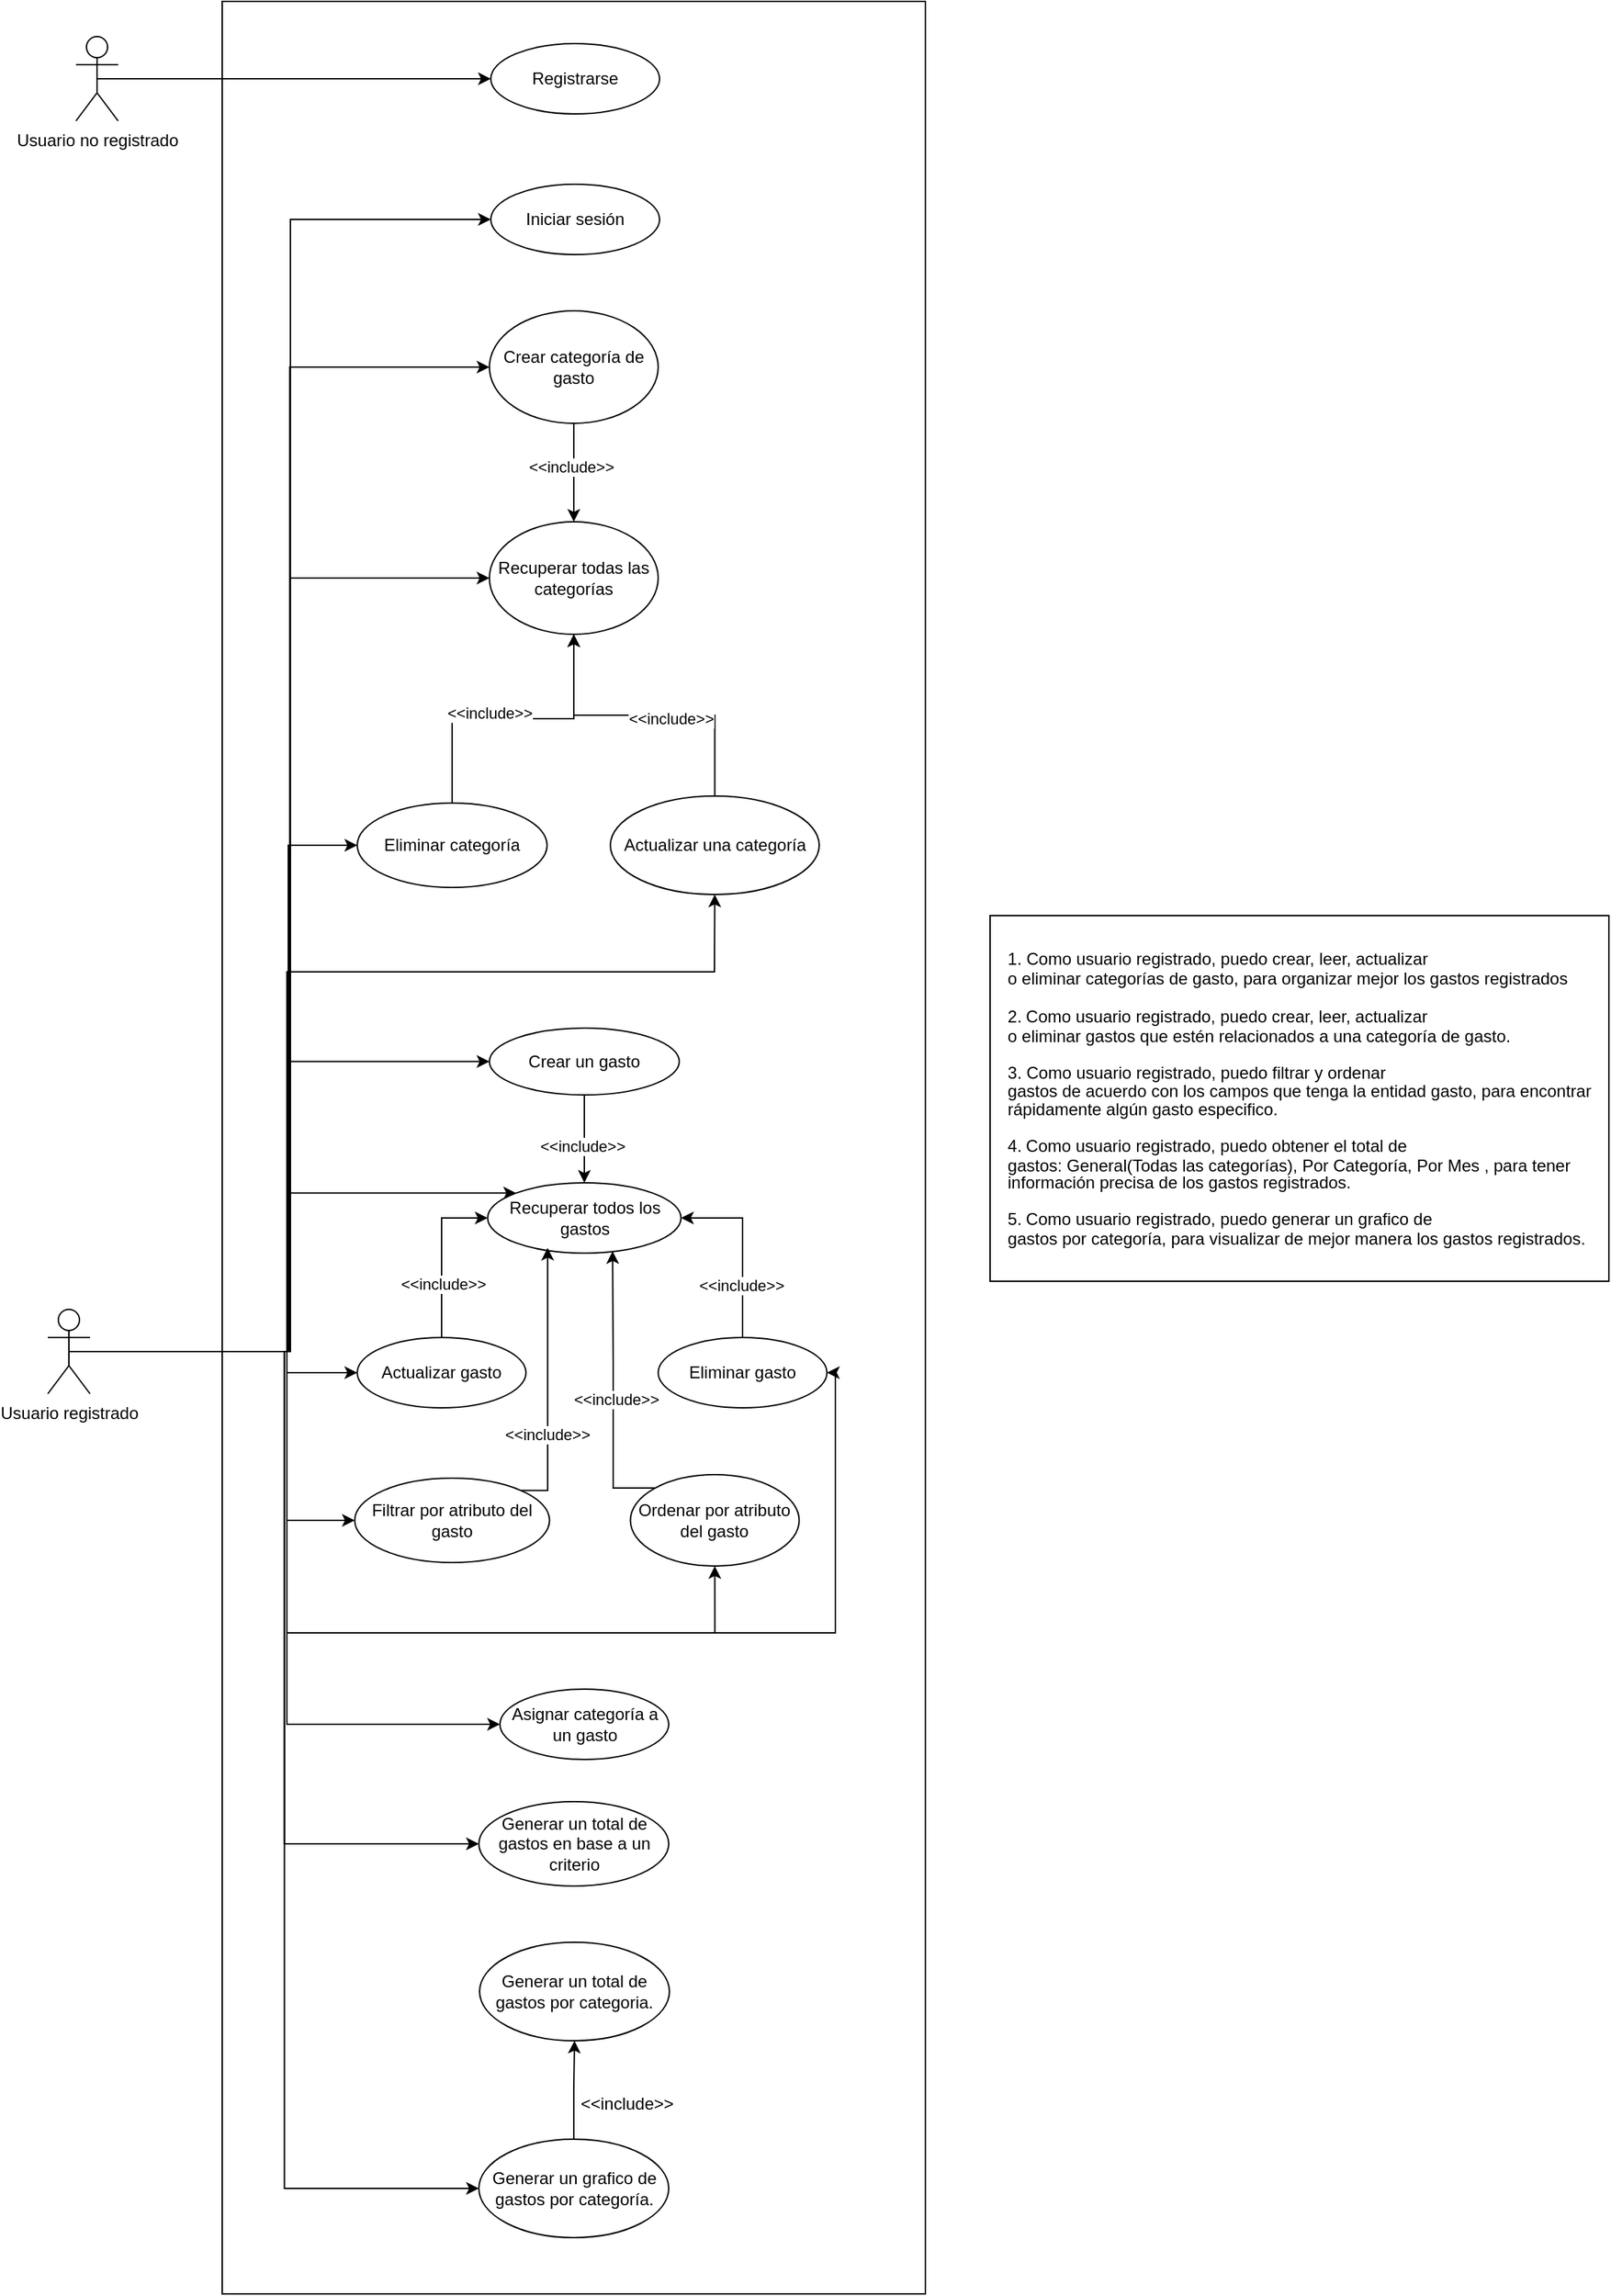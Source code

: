 <mxfile version="23.0.1" type="device">
  <diagram name="Página-1" id="f7mHCUwq6N8ndEVU8rD0">
    <mxGraphModel dx="1050" dy="1384" grid="1" gridSize="10" guides="1" tooltips="1" connect="1" arrows="1" fold="1" page="1" pageScale="1" pageWidth="1169" pageHeight="827" math="0" shadow="0">
      <root>
        <mxCell id="0" />
        <mxCell id="1" parent="0" />
        <mxCell id="M4Onlk6T4Xc8jAmXvOfX-1" value="" style="rounded=0;whiteSpace=wrap;html=1;" parent="1" vertex="1">
          <mxGeometry x="334" y="-350" width="500" height="1630" as="geometry" />
        </mxCell>
        <mxCell id="eMu3KPikcSQ0u-zlLsD5-7" style="edgeStyle=orthogonalEdgeStyle;rounded=0;orthogonalLoop=1;jettySize=auto;html=1;exitX=0.5;exitY=1;exitDx=0;exitDy=0;entryX=0.5;entryY=0;entryDx=0;entryDy=0;" parent="1" source="M4Onlk6T4Xc8jAmXvOfX-4" target="eMu3KPikcSQ0u-zlLsD5-2" edge="1">
          <mxGeometry relative="1" as="geometry" />
        </mxCell>
        <mxCell id="eMu3KPikcSQ0u-zlLsD5-17" value="&amp;lt;&amp;lt;include&amp;gt;&amp;gt;" style="edgeLabel;html=1;align=center;verticalAlign=middle;resizable=0;points=[];" parent="eMu3KPikcSQ0u-zlLsD5-7" vertex="1" connectable="0">
          <mxGeometry x="-0.113" y="-2" relative="1" as="geometry">
            <mxPoint as="offset" />
          </mxGeometry>
        </mxCell>
        <mxCell id="M4Onlk6T4Xc8jAmXvOfX-4" value="Crear categoría de gasto" style="ellipse;whiteSpace=wrap;html=1;" parent="1" vertex="1">
          <mxGeometry x="524" y="-130" width="120" height="80" as="geometry" />
        </mxCell>
        <mxCell id="M4Onlk6T4Xc8jAmXvOfX-6" value="&lt;p style=&quot;text-indent: -18pt;&quot; class=&quot;MsoListParagraphCxSpFirst&quot;&gt;&lt;/p&gt;&lt;div style=&quot;text-align: left;&quot;&gt;&lt;font style=&quot;font-size: 12px;&quot;&gt;&lt;span style=&quot;text-indent: -18pt; background-color: initial;&quot;&gt;1.&amp;nbsp;&lt;/span&gt;&lt;span style=&quot;background-color: initial; text-indent: -18pt; line-height: 107%;&quot;&gt;&lt;/span&gt;&lt;span style=&quot;text-indent: -18pt; background-color: initial; line-height: 107%;&quot;&gt;Como usuario registrado, puedo crear, leer, actualizar&lt;/span&gt;&lt;/font&gt;&lt;/div&gt;&lt;font style=&quot;font-size: 12px;&quot;&gt;&lt;div style=&quot;text-align: left;&quot;&gt;&lt;span style=&quot;text-indent: -18pt; background-color: initial;&quot;&gt;o eliminar categorías de gasto, para organizar mejor los gastos registrados&lt;/span&gt;&lt;/div&gt;&lt;/font&gt;&lt;p&gt;&lt;/p&gt;&lt;p style=&quot;text-indent: -18pt;&quot; class=&quot;MsoListParagraphCxSpMiddle&quot;&gt;&lt;/p&gt;&lt;div style=&quot;text-align: left;&quot;&gt;&lt;font style=&quot;font-size: 12px;&quot;&gt;&lt;span style=&quot;text-indent: -18pt; background-color: initial;&quot;&gt;2.&lt;/span&gt;&lt;span style=&quot;text-indent: -18pt; background-color: initial; font-variant-numeric: normal; font-variant-east-asian: normal; font-variant-alternates: normal; font-kerning: auto; font-optical-sizing: auto; font-feature-settings: normal; font-variation-settings: normal; font-variant-position: normal; font-stretch: normal; line-height: normal; font-family: &amp;quot;Times New Roman&amp;quot;;&quot;&gt;&amp;nbsp;&lt;/span&gt;&lt;/font&gt;&lt;span style=&quot;background-color: initial; text-indent: -18pt;&quot;&gt;Como usuario registrado, puedo crear, leer, actualizar&lt;/span&gt;&lt;/div&gt;&lt;span style=&quot;line-height: 107%;&quot;&gt;&lt;div style=&quot;text-align: left;&quot;&gt;&lt;span style=&quot;text-indent: -18pt; background-color: initial;&quot;&gt;&lt;font style=&quot;font-size: 12px;&quot;&gt;o eliminar gastos que estén relacionados a una categoría de gasto.&lt;/font&gt;&lt;/span&gt;&lt;/div&gt;&lt;/span&gt;&lt;p&gt;&lt;/p&gt;&lt;p style=&quot;text-indent: -18pt;&quot; class=&quot;MsoListParagraphCxSpMiddle&quot;&gt;&lt;/p&gt;&lt;div style=&quot;text-align: left;&quot;&gt;&lt;font style=&quot;font-size: 12px;&quot;&gt;&lt;span style=&quot;text-indent: -18pt; background-color: initial;&quot;&gt;3.&amp;nbsp;&lt;/span&gt;&lt;/font&gt;&lt;span style=&quot;background-color: initial; text-indent: -18pt;&quot;&gt;Como usuario registrado, puedo filtrar y ordenar&lt;/span&gt;&lt;/div&gt;&lt;span style=&quot;line-height: 107%;&quot;&gt;&lt;font style=&quot;font-size: 12px;&quot;&gt;&lt;div style=&quot;text-align: left;&quot;&gt;&lt;span style=&quot;text-indent: -18pt; background-color: initial;&quot;&gt;gastos de acuerdo con los campos que tenga la entidad gasto, para encontrar&lt;/span&gt;&lt;/div&gt;&lt;div style=&quot;text-align: left;&quot;&gt;&lt;span style=&quot;text-indent: -18pt; background-color: initial;&quot;&gt;rápidamente algún gasto especifico.&lt;/span&gt;&lt;/div&gt;&lt;/font&gt;&lt;/span&gt;&lt;p&gt;&lt;/p&gt;&lt;p style=&quot;text-indent: -18pt;&quot; class=&quot;MsoListParagraphCxSpMiddle&quot;&gt;&lt;/p&gt;&lt;div style=&quot;text-align: left;&quot;&gt;&lt;font style=&quot;font-size: 12px;&quot;&gt;&lt;span style=&quot;text-indent: -18pt; background-color: initial;&quot;&gt;4.&lt;/span&gt;&lt;span style=&quot;text-indent: -18pt; background-color: initial; font-variant-numeric: normal; font-variant-east-asian: normal; font-variant-alternates: normal; font-kerning: auto; font-optical-sizing: auto; font-feature-settings: normal; font-variation-settings: normal; font-variant-position: normal; font-stretch: normal; line-height: normal; font-family: &amp;quot;Times New Roman&amp;quot;;&quot;&gt;&amp;nbsp;&lt;/span&gt;&lt;/font&gt;&lt;span style=&quot;background-color: initial; text-indent: -18pt;&quot;&gt;Como usuario registrado, puedo obtener el total de&lt;/span&gt;&lt;/div&gt;&lt;span style=&quot;line-height: 107%;&quot;&gt;&lt;font style=&quot;font-size: 12px;&quot;&gt;&lt;div style=&quot;text-align: left;&quot;&gt;&lt;span style=&quot;text-indent: -18pt; background-color: initial;&quot;&gt;gastos: General(Todas las categorías), Por Categoría, Por Mes , para tener&lt;/span&gt;&lt;/div&gt;&lt;div style=&quot;text-align: left;&quot;&gt;&lt;span style=&quot;text-indent: -18pt; background-color: initial;&quot;&gt;información precisa de los gastos registrados.&lt;/span&gt;&lt;/div&gt;&lt;/font&gt;&lt;/span&gt;&lt;p&gt;&lt;/p&gt;&lt;p style=&quot;text-indent: -18pt;&quot; class=&quot;MsoListParagraphCxSpLast&quot;&gt;&lt;/p&gt;&lt;div style=&quot;text-align: left;&quot;&gt;&lt;font style=&quot;font-size: 12px;&quot;&gt;&lt;span style=&quot;text-indent: -18pt; background-color: initial;&quot;&gt;5.&lt;/span&gt;&lt;span style=&quot;text-indent: -18pt; background-color: initial; font-variant-numeric: normal; font-variant-east-asian: normal; font-variant-alternates: normal; font-kerning: auto; font-optical-sizing: auto; font-feature-settings: normal; font-variation-settings: normal; font-variant-position: normal; font-stretch: normal; line-height: normal; font-family: &amp;quot;Times New Roman&amp;quot;;&quot;&gt;&amp;nbsp;&lt;/span&gt;&lt;/font&gt;&lt;span style=&quot;background-color: initial; text-indent: -18pt;&quot;&gt;Como usuario registrado, puedo generar un grafico de&lt;/span&gt;&lt;/div&gt;&lt;span style=&quot;line-height: 107%;&quot;&gt;&lt;div style=&quot;text-align: left;&quot;&gt;&lt;span style=&quot;text-indent: -18pt; background-color: initial;&quot;&gt;&lt;font style=&quot;font-size: 12px;&quot;&gt;gastos por categoría, para visualizar de mejor manera los gastos registrados.&lt;/font&gt;&lt;/span&gt;&lt;/div&gt;&lt;span style=&quot;font-size: 12pt; font-size: 12pt;&quot;&gt;&lt;/span&gt;&lt;/span&gt;&lt;p&gt;&lt;/p&gt;" style="rounded=0;whiteSpace=wrap;html=1;" parent="1" vertex="1">
          <mxGeometry x="880" y="300" width="440" height="260" as="geometry" />
        </mxCell>
        <mxCell id="eMu3KPikcSQ0u-zlLsD5-13" style="edgeStyle=orthogonalEdgeStyle;rounded=0;orthogonalLoop=1;jettySize=auto;html=1;entryX=0.5;entryY=1;entryDx=0;entryDy=0;" parent="1" source="80pvyPfd3zJoFPbr7wk--6" target="eMu3KPikcSQ0u-zlLsD5-2" edge="1">
          <mxGeometry relative="1" as="geometry" />
        </mxCell>
        <mxCell id="eMu3KPikcSQ0u-zlLsD5-15" value="&amp;lt;&amp;lt;include&amp;gt;&amp;gt;" style="edgeLabel;html=1;align=center;verticalAlign=middle;resizable=0;points=[];" parent="eMu3KPikcSQ0u-zlLsD5-13" vertex="1" connectable="0">
          <mxGeometry x="-0.189" y="2" relative="1" as="geometry">
            <mxPoint x="3" y="-2" as="offset" />
          </mxGeometry>
        </mxCell>
        <mxCell id="80pvyPfd3zJoFPbr7wk--6" value="Eliminar categoría" style="ellipse;whiteSpace=wrap;html=1;" parent="1" vertex="1">
          <mxGeometry x="430" y="220" width="135" height="60" as="geometry" />
        </mxCell>
        <mxCell id="80pvyPfd3zJoFPbr7wk--14" style="edgeStyle=orthogonalEdgeStyle;rounded=0;orthogonalLoop=1;jettySize=auto;html=1;exitX=0.5;exitY=0.5;exitDx=0;exitDy=0;exitPerimeter=0;entryX=0;entryY=0.5;entryDx=0;entryDy=0;" parent="1" source="80pvyPfd3zJoFPbr7wk--15" target="80pvyPfd3zJoFPbr7wk--17" edge="1">
          <mxGeometry relative="1" as="geometry" />
        </mxCell>
        <mxCell id="eMu3KPikcSQ0u-zlLsD5-9" style="edgeStyle=orthogonalEdgeStyle;rounded=0;orthogonalLoop=1;jettySize=auto;html=1;exitX=0.5;exitY=0.5;exitDx=0;exitDy=0;exitPerimeter=0;entryX=0;entryY=0.5;entryDx=0;entryDy=0;" parent="1" source="80pvyPfd3zJoFPbr7wk--15" target="M4Onlk6T4Xc8jAmXvOfX-4" edge="1">
          <mxGeometry relative="1" as="geometry" />
        </mxCell>
        <mxCell id="eMu3KPikcSQ0u-zlLsD5-10" style="edgeStyle=orthogonalEdgeStyle;rounded=0;orthogonalLoop=1;jettySize=auto;html=1;exitX=0.5;exitY=0.5;exitDx=0;exitDy=0;exitPerimeter=0;entryX=0;entryY=0.5;entryDx=0;entryDy=0;" parent="1" source="80pvyPfd3zJoFPbr7wk--15" target="eMu3KPikcSQ0u-zlLsD5-2" edge="1">
          <mxGeometry relative="1" as="geometry" />
        </mxCell>
        <mxCell id="eMu3KPikcSQ0u-zlLsD5-18" style="edgeStyle=orthogonalEdgeStyle;rounded=0;orthogonalLoop=1;jettySize=auto;html=1;exitX=0.5;exitY=0.5;exitDx=0;exitDy=0;exitPerimeter=0;entryX=0;entryY=0.5;entryDx=0;entryDy=0;" parent="1" target="80pvyPfd3zJoFPbr7wk--6" edge="1">
          <mxGeometry relative="1" as="geometry">
            <mxPoint x="226" y="610" as="sourcePoint" />
            <mxPoint x="517.5" y="190" as="targetPoint" />
            <Array as="points">
              <mxPoint x="381" y="610" />
              <mxPoint x="381" y="250" />
            </Array>
          </mxGeometry>
        </mxCell>
        <mxCell id="eMu3KPikcSQ0u-zlLsD5-21" style="edgeStyle=orthogonalEdgeStyle;rounded=0;orthogonalLoop=1;jettySize=auto;html=1;exitX=0.5;exitY=0.5;exitDx=0;exitDy=0;exitPerimeter=0;" parent="1" source="80pvyPfd3zJoFPbr7wk--15" target="eMu3KPikcSQ0u-zlLsD5-4" edge="1">
          <mxGeometry relative="1" as="geometry">
            <Array as="points">
              <mxPoint x="380" y="610" />
              <mxPoint x="380" y="340" />
              <mxPoint x="684" y="340" />
            </Array>
          </mxGeometry>
        </mxCell>
        <mxCell id="eMu3KPikcSQ0u-zlLsD5-25" style="edgeStyle=orthogonalEdgeStyle;rounded=0;orthogonalLoop=1;jettySize=auto;html=1;exitX=0.5;exitY=0.5;exitDx=0;exitDy=0;exitPerimeter=0;entryX=0;entryY=0.5;entryDx=0;entryDy=0;" parent="1" source="80pvyPfd3zJoFPbr7wk--15" target="eMu3KPikcSQ0u-zlLsD5-22" edge="1">
          <mxGeometry relative="1" as="geometry">
            <Array as="points">
              <mxPoint x="380" y="610" />
              <mxPoint x="380" y="625" />
            </Array>
          </mxGeometry>
        </mxCell>
        <mxCell id="eMu3KPikcSQ0u-zlLsD5-26" style="edgeStyle=orthogonalEdgeStyle;rounded=0;orthogonalLoop=1;jettySize=auto;html=1;exitX=0.5;exitY=0.5;exitDx=0;exitDy=0;exitPerimeter=0;entryX=0;entryY=0.5;entryDx=0;entryDy=0;" parent="1" source="80pvyPfd3zJoFPbr7wk--15" target="eMu3KPikcSQ0u-zlLsD5-23" edge="1">
          <mxGeometry relative="1" as="geometry">
            <Array as="points">
              <mxPoint x="380" y="610" />
              <mxPoint x="380" y="730" />
            </Array>
          </mxGeometry>
        </mxCell>
        <mxCell id="eMu3KPikcSQ0u-zlLsD5-27" style="edgeStyle=orthogonalEdgeStyle;rounded=0;orthogonalLoop=1;jettySize=auto;html=1;entryX=1;entryY=0.5;entryDx=0;entryDy=0;" parent="1" source="80pvyPfd3zJoFPbr7wk--15" target="80pvyPfd3zJoFPbr7wk--26" edge="1">
          <mxGeometry relative="1" as="geometry">
            <Array as="points">
              <mxPoint x="380" y="610" />
              <mxPoint x="380" y="810" />
              <mxPoint x="770" y="810" />
              <mxPoint x="770" y="625" />
            </Array>
          </mxGeometry>
        </mxCell>
        <mxCell id="eMu3KPikcSQ0u-zlLsD5-41" style="edgeStyle=orthogonalEdgeStyle;rounded=0;orthogonalLoop=1;jettySize=auto;html=1;exitX=0.5;exitY=0.5;exitDx=0;exitDy=0;exitPerimeter=0;entryX=0;entryY=0.5;entryDx=0;entryDy=0;" parent="1" source="80pvyPfd3zJoFPbr7wk--15" target="eMu3KPikcSQ0u-zlLsD5-40" edge="1">
          <mxGeometry relative="1" as="geometry" />
        </mxCell>
        <mxCell id="eMu3KPikcSQ0u-zlLsD5-45" style="edgeStyle=orthogonalEdgeStyle;rounded=0;orthogonalLoop=1;jettySize=auto;html=1;exitX=0.5;exitY=0.5;exitDx=0;exitDy=0;exitPerimeter=0;entryX=0.5;entryY=1;entryDx=0;entryDy=0;" parent="1" source="80pvyPfd3zJoFPbr7wk--15" target="eMu3KPikcSQ0u-zlLsD5-44" edge="1">
          <mxGeometry relative="1" as="geometry">
            <Array as="points">
              <mxPoint x="380" y="610" />
              <mxPoint x="380" y="810" />
              <mxPoint x="684" y="810" />
            </Array>
          </mxGeometry>
        </mxCell>
        <mxCell id="eMu3KPikcSQ0u-zlLsD5-49" style="edgeStyle=orthogonalEdgeStyle;rounded=0;orthogonalLoop=1;jettySize=auto;html=1;exitX=0.5;exitY=0.5;exitDx=0;exitDy=0;exitPerimeter=0;entryX=0;entryY=0.5;entryDx=0;entryDy=0;" parent="1" source="80pvyPfd3zJoFPbr7wk--15" target="eMu3KPikcSQ0u-zlLsD5-42" edge="1">
          <mxGeometry relative="1" as="geometry">
            <Array as="points">
              <mxPoint x="380" y="610" />
              <mxPoint x="380" y="875" />
            </Array>
          </mxGeometry>
        </mxCell>
        <mxCell id="eMu3KPikcSQ0u-zlLsD5-51" style="edgeStyle=orthogonalEdgeStyle;rounded=0;orthogonalLoop=1;jettySize=auto;html=1;exitX=0.5;exitY=0.5;exitDx=0;exitDy=0;exitPerimeter=0;entryX=0;entryY=0.5;entryDx=0;entryDy=0;" parent="1" source="80pvyPfd3zJoFPbr7wk--15" target="4FMw0JdJOJeh5SEaK-A2-27" edge="1">
          <mxGeometry relative="1" as="geometry" />
        </mxCell>
        <mxCell id="eMu3KPikcSQ0u-zlLsD5-52" style="edgeStyle=orthogonalEdgeStyle;rounded=0;orthogonalLoop=1;jettySize=auto;html=1;exitX=0.5;exitY=0.5;exitDx=0;exitDy=0;exitPerimeter=0;entryX=0;entryY=0.5;entryDx=0;entryDy=0;" parent="1" source="80pvyPfd3zJoFPbr7wk--15" target="80pvyPfd3zJoFPbr7wk--34" edge="1">
          <mxGeometry relative="1" as="geometry" />
        </mxCell>
        <mxCell id="80pvyPfd3zJoFPbr7wk--15" value="Usuario registrado" style="shape=umlActor;verticalLabelPosition=bottom;verticalAlign=top;html=1;outlineConnect=0;" parent="1" vertex="1">
          <mxGeometry x="210" y="580" width="30" height="60" as="geometry" />
        </mxCell>
        <mxCell id="eMu3KPikcSQ0u-zlLsD5-34" style="edgeStyle=orthogonalEdgeStyle;rounded=0;orthogonalLoop=1;jettySize=auto;html=1;exitX=0.5;exitY=1;exitDx=0;exitDy=0;entryX=0.5;entryY=0;entryDx=0;entryDy=0;" parent="1" source="80pvyPfd3zJoFPbr7wk--17" target="80pvyPfd3zJoFPbr7wk--19" edge="1">
          <mxGeometry relative="1" as="geometry" />
        </mxCell>
        <mxCell id="eMu3KPikcSQ0u-zlLsD5-35" value="&amp;lt;&amp;lt;include&amp;gt;&amp;gt;" style="edgeLabel;html=1;align=center;verticalAlign=middle;resizable=0;points=[];" parent="eMu3KPikcSQ0u-zlLsD5-34" vertex="1" connectable="0">
          <mxGeometry x="0.148" y="-2" relative="1" as="geometry">
            <mxPoint as="offset" />
          </mxGeometry>
        </mxCell>
        <mxCell id="80pvyPfd3zJoFPbr7wk--17" value="Crear un gasto" style="ellipse;whiteSpace=wrap;html=1;" parent="1" vertex="1">
          <mxGeometry x="524" y="380" width="135" height="47.5" as="geometry" />
        </mxCell>
        <mxCell id="80pvyPfd3zJoFPbr7wk--19" value="Recuperar todos los gastos" style="ellipse;whiteSpace=wrap;html=1;" parent="1" vertex="1">
          <mxGeometry x="522.75" y="490" width="137.5" height="50" as="geometry" />
        </mxCell>
        <mxCell id="eMu3KPikcSQ0u-zlLsD5-29" style="edgeStyle=orthogonalEdgeStyle;rounded=0;orthogonalLoop=1;jettySize=auto;html=1;exitX=0.5;exitY=0;exitDx=0;exitDy=0;entryX=1;entryY=0.5;entryDx=0;entryDy=0;" parent="1" source="80pvyPfd3zJoFPbr7wk--26" target="80pvyPfd3zJoFPbr7wk--19" edge="1">
          <mxGeometry relative="1" as="geometry" />
        </mxCell>
        <mxCell id="eMu3KPikcSQ0u-zlLsD5-33" value="&amp;lt;&amp;lt;include&amp;gt;&amp;gt;" style="edgeLabel;html=1;align=center;verticalAlign=middle;resizable=0;points=[];" parent="eMu3KPikcSQ0u-zlLsD5-29" vertex="1" connectable="0">
          <mxGeometry x="-0.417" y="1" relative="1" as="geometry">
            <mxPoint as="offset" />
          </mxGeometry>
        </mxCell>
        <mxCell id="80pvyPfd3zJoFPbr7wk--26" value="Eliminar gasto" style="ellipse;whiteSpace=wrap;html=1;" parent="1" vertex="1">
          <mxGeometry x="644" y="600" width="120" height="50" as="geometry" />
        </mxCell>
        <mxCell id="eMu3KPikcSQ0u-zlLsD5-50" style="edgeStyle=orthogonalEdgeStyle;rounded=0;orthogonalLoop=1;jettySize=auto;html=1;exitX=0.5;exitY=0;exitDx=0;exitDy=0;entryX=0.5;entryY=1;entryDx=0;entryDy=0;" parent="1" source="80pvyPfd3zJoFPbr7wk--34" target="4FMw0JdJOJeh5SEaK-A2-28" edge="1">
          <mxGeometry relative="1" as="geometry" />
        </mxCell>
        <mxCell id="80pvyPfd3zJoFPbr7wk--34" value="Generar un grafico de gastos por categoría." style="ellipse;whiteSpace=wrap;html=1;" parent="1" vertex="1">
          <mxGeometry x="516.5" y="1170" width="135" height="70" as="geometry" />
        </mxCell>
        <mxCell id="4FMw0JdJOJeh5SEaK-A2-27" value="Generar un total de gastos en base a un criterio" style="ellipse;whiteSpace=wrap;html=1;" parent="1" vertex="1">
          <mxGeometry x="516.5" y="930" width="135" height="60" as="geometry" />
        </mxCell>
        <mxCell id="4FMw0JdJOJeh5SEaK-A2-28" value="Generar un total de gastos por categoria." style="ellipse;whiteSpace=wrap;html=1;" parent="1" vertex="1">
          <mxGeometry x="517" y="1030" width="135" height="70" as="geometry" />
        </mxCell>
        <mxCell id="4FMw0JdJOJeh5SEaK-A2-33" value="&amp;lt;&amp;lt;include&amp;gt;&amp;gt;" style="text;html=1;strokeColor=none;fillColor=none;align=center;verticalAlign=middle;whiteSpace=wrap;rounded=0;" parent="1" vertex="1">
          <mxGeometry x="592" y="1130" width="60" height="30" as="geometry" />
        </mxCell>
        <mxCell id="eMu3KPikcSQ0u-zlLsD5-2" value="Recuperar todas las categorías" style="ellipse;whiteSpace=wrap;html=1;" parent="1" vertex="1">
          <mxGeometry x="524" y="20" width="120" height="80" as="geometry" />
        </mxCell>
        <mxCell id="eMu3KPikcSQ0u-zlLsD5-19" style="edgeStyle=orthogonalEdgeStyle;rounded=0;orthogonalLoop=1;jettySize=auto;html=1;entryX=0.5;entryY=1;entryDx=0;entryDy=0;" parent="1" source="eMu3KPikcSQ0u-zlLsD5-4" target="eMu3KPikcSQ0u-zlLsD5-2" edge="1">
          <mxGeometry relative="1" as="geometry" />
        </mxCell>
        <mxCell id="eMu3KPikcSQ0u-zlLsD5-20" value="&amp;lt;&amp;lt;include&amp;gt;&amp;gt;" style="edgeLabel;html=1;align=center;verticalAlign=middle;resizable=0;points=[];" parent="eMu3KPikcSQ0u-zlLsD5-19" vertex="1" connectable="0">
          <mxGeometry x="-0.169" y="2" relative="1" as="geometry">
            <mxPoint as="offset" />
          </mxGeometry>
        </mxCell>
        <mxCell id="eMu3KPikcSQ0u-zlLsD5-4" value="Actualizar una categoría" style="ellipse;whiteSpace=wrap;html=1;" parent="1" vertex="1">
          <mxGeometry x="610" y="215" width="148.5" height="70" as="geometry" />
        </mxCell>
        <mxCell id="eMu3KPikcSQ0u-zlLsD5-39" style="edgeStyle=orthogonalEdgeStyle;rounded=0;orthogonalLoop=1;jettySize=auto;html=1;exitX=0.5;exitY=0.5;exitDx=0;exitDy=0;exitPerimeter=0;entryX=0;entryY=0.5;entryDx=0;entryDy=0;" parent="1" source="eMu3KPikcSQ0u-zlLsD5-8" target="eMu3KPikcSQ0u-zlLsD5-37" edge="1">
          <mxGeometry relative="1" as="geometry" />
        </mxCell>
        <mxCell id="eMu3KPikcSQ0u-zlLsD5-8" value="Usuario no registrado" style="shape=umlActor;verticalLabelPosition=bottom;verticalAlign=top;html=1;outlineConnect=0;" parent="1" vertex="1">
          <mxGeometry x="230" y="-325" width="30" height="60" as="geometry" />
        </mxCell>
        <mxCell id="eMu3KPikcSQ0u-zlLsD5-28" style="edgeStyle=orthogonalEdgeStyle;rounded=0;orthogonalLoop=1;jettySize=auto;html=1;exitX=0.5;exitY=0;exitDx=0;exitDy=0;entryX=0;entryY=0.5;entryDx=0;entryDy=0;" parent="1" source="eMu3KPikcSQ0u-zlLsD5-22" target="80pvyPfd3zJoFPbr7wk--19" edge="1">
          <mxGeometry relative="1" as="geometry" />
        </mxCell>
        <mxCell id="eMu3KPikcSQ0u-zlLsD5-31" value="&amp;lt;&amp;lt;include&amp;gt;&amp;gt;" style="edgeLabel;html=1;align=center;verticalAlign=middle;resizable=0;points=[];" parent="eMu3KPikcSQ0u-zlLsD5-28" vertex="1" connectable="0">
          <mxGeometry x="-0.347" y="-1" relative="1" as="geometry">
            <mxPoint as="offset" />
          </mxGeometry>
        </mxCell>
        <mxCell id="eMu3KPikcSQ0u-zlLsD5-22" value="Actualizar gasto" style="ellipse;whiteSpace=wrap;html=1;" parent="1" vertex="1">
          <mxGeometry x="430" y="600" width="120" height="50" as="geometry" />
        </mxCell>
        <mxCell id="eMu3KPikcSQ0u-zlLsD5-23" value="Filtrar por atributo del gasto" style="ellipse;whiteSpace=wrap;html=1;" parent="1" vertex="1">
          <mxGeometry x="428.25" y="700" width="138.5" height="60" as="geometry" />
        </mxCell>
        <mxCell id="eMu3KPikcSQ0u-zlLsD5-36" style="edgeStyle=orthogonalEdgeStyle;rounded=0;orthogonalLoop=1;jettySize=auto;html=1;exitX=0.5;exitY=0.5;exitDx=0;exitDy=0;exitPerimeter=0;entryX=0;entryY=0;entryDx=0;entryDy=0;" parent="1" source="80pvyPfd3zJoFPbr7wk--15" target="80pvyPfd3zJoFPbr7wk--19" edge="1">
          <mxGeometry relative="1" as="geometry">
            <Array as="points">
              <mxPoint x="380" y="610" />
              <mxPoint x="380" y="497" />
            </Array>
          </mxGeometry>
        </mxCell>
        <mxCell id="eMu3KPikcSQ0u-zlLsD5-37" value="Registrarse" style="ellipse;whiteSpace=wrap;html=1;" parent="1" vertex="1">
          <mxGeometry x="525" y="-320" width="120" height="50" as="geometry" />
        </mxCell>
        <mxCell id="eMu3KPikcSQ0u-zlLsD5-40" value="Iniciar sesión" style="ellipse;whiteSpace=wrap;html=1;" parent="1" vertex="1">
          <mxGeometry x="525" y="-220" width="120" height="50" as="geometry" />
        </mxCell>
        <mxCell id="eMu3KPikcSQ0u-zlLsD5-42" value="Asignar categoría a un gasto" style="ellipse;whiteSpace=wrap;html=1;" parent="1" vertex="1">
          <mxGeometry x="531.5" y="850" width="120" height="50" as="geometry" />
        </mxCell>
        <mxCell id="eMu3KPikcSQ0u-zlLsD5-43" style="edgeStyle=orthogonalEdgeStyle;rounded=0;orthogonalLoop=1;jettySize=auto;html=1;exitX=1;exitY=0;exitDx=0;exitDy=0;entryX=0.31;entryY=0.924;entryDx=0;entryDy=0;entryPerimeter=0;" parent="1" source="eMu3KPikcSQ0u-zlLsD5-23" target="80pvyPfd3zJoFPbr7wk--19" edge="1">
          <mxGeometry relative="1" as="geometry">
            <Array as="points">
              <mxPoint x="565" y="709" />
            </Array>
          </mxGeometry>
        </mxCell>
        <mxCell id="eMu3KPikcSQ0u-zlLsD5-48" value="&amp;lt;&amp;lt;include&amp;gt;&amp;gt;" style="edgeLabel;html=1;align=center;verticalAlign=middle;resizable=0;points=[];" parent="eMu3KPikcSQ0u-zlLsD5-43" vertex="1" connectable="0">
          <mxGeometry x="-0.382" y="1" relative="1" as="geometry">
            <mxPoint as="offset" />
          </mxGeometry>
        </mxCell>
        <mxCell id="eMu3KPikcSQ0u-zlLsD5-44" value="Ordenar por atributo del gasto" style="ellipse;whiteSpace=wrap;html=1;" parent="1" vertex="1">
          <mxGeometry x="624.25" y="697.5" width="120" height="65" as="geometry" />
        </mxCell>
        <mxCell id="eMu3KPikcSQ0u-zlLsD5-46" style="edgeStyle=orthogonalEdgeStyle;rounded=0;orthogonalLoop=1;jettySize=auto;html=1;exitX=0;exitY=0;exitDx=0;exitDy=0;entryX=0.646;entryY=0.972;entryDx=0;entryDy=0;entryPerimeter=0;" parent="1" source="eMu3KPikcSQ0u-zlLsD5-44" target="80pvyPfd3zJoFPbr7wk--19" edge="1">
          <mxGeometry relative="1" as="geometry">
            <Array as="points">
              <mxPoint x="612" y="707" />
              <mxPoint x="612" y="619" />
            </Array>
          </mxGeometry>
        </mxCell>
        <mxCell id="eMu3KPikcSQ0u-zlLsD5-47" value="&amp;lt;&amp;lt;include&amp;gt;&amp;gt;" style="edgeLabel;html=1;align=center;verticalAlign=middle;resizable=0;points=[];" parent="eMu3KPikcSQ0u-zlLsD5-46" vertex="1" connectable="0">
          <mxGeometry x="-0.057" y="-2" relative="1" as="geometry">
            <mxPoint as="offset" />
          </mxGeometry>
        </mxCell>
      </root>
    </mxGraphModel>
  </diagram>
</mxfile>
